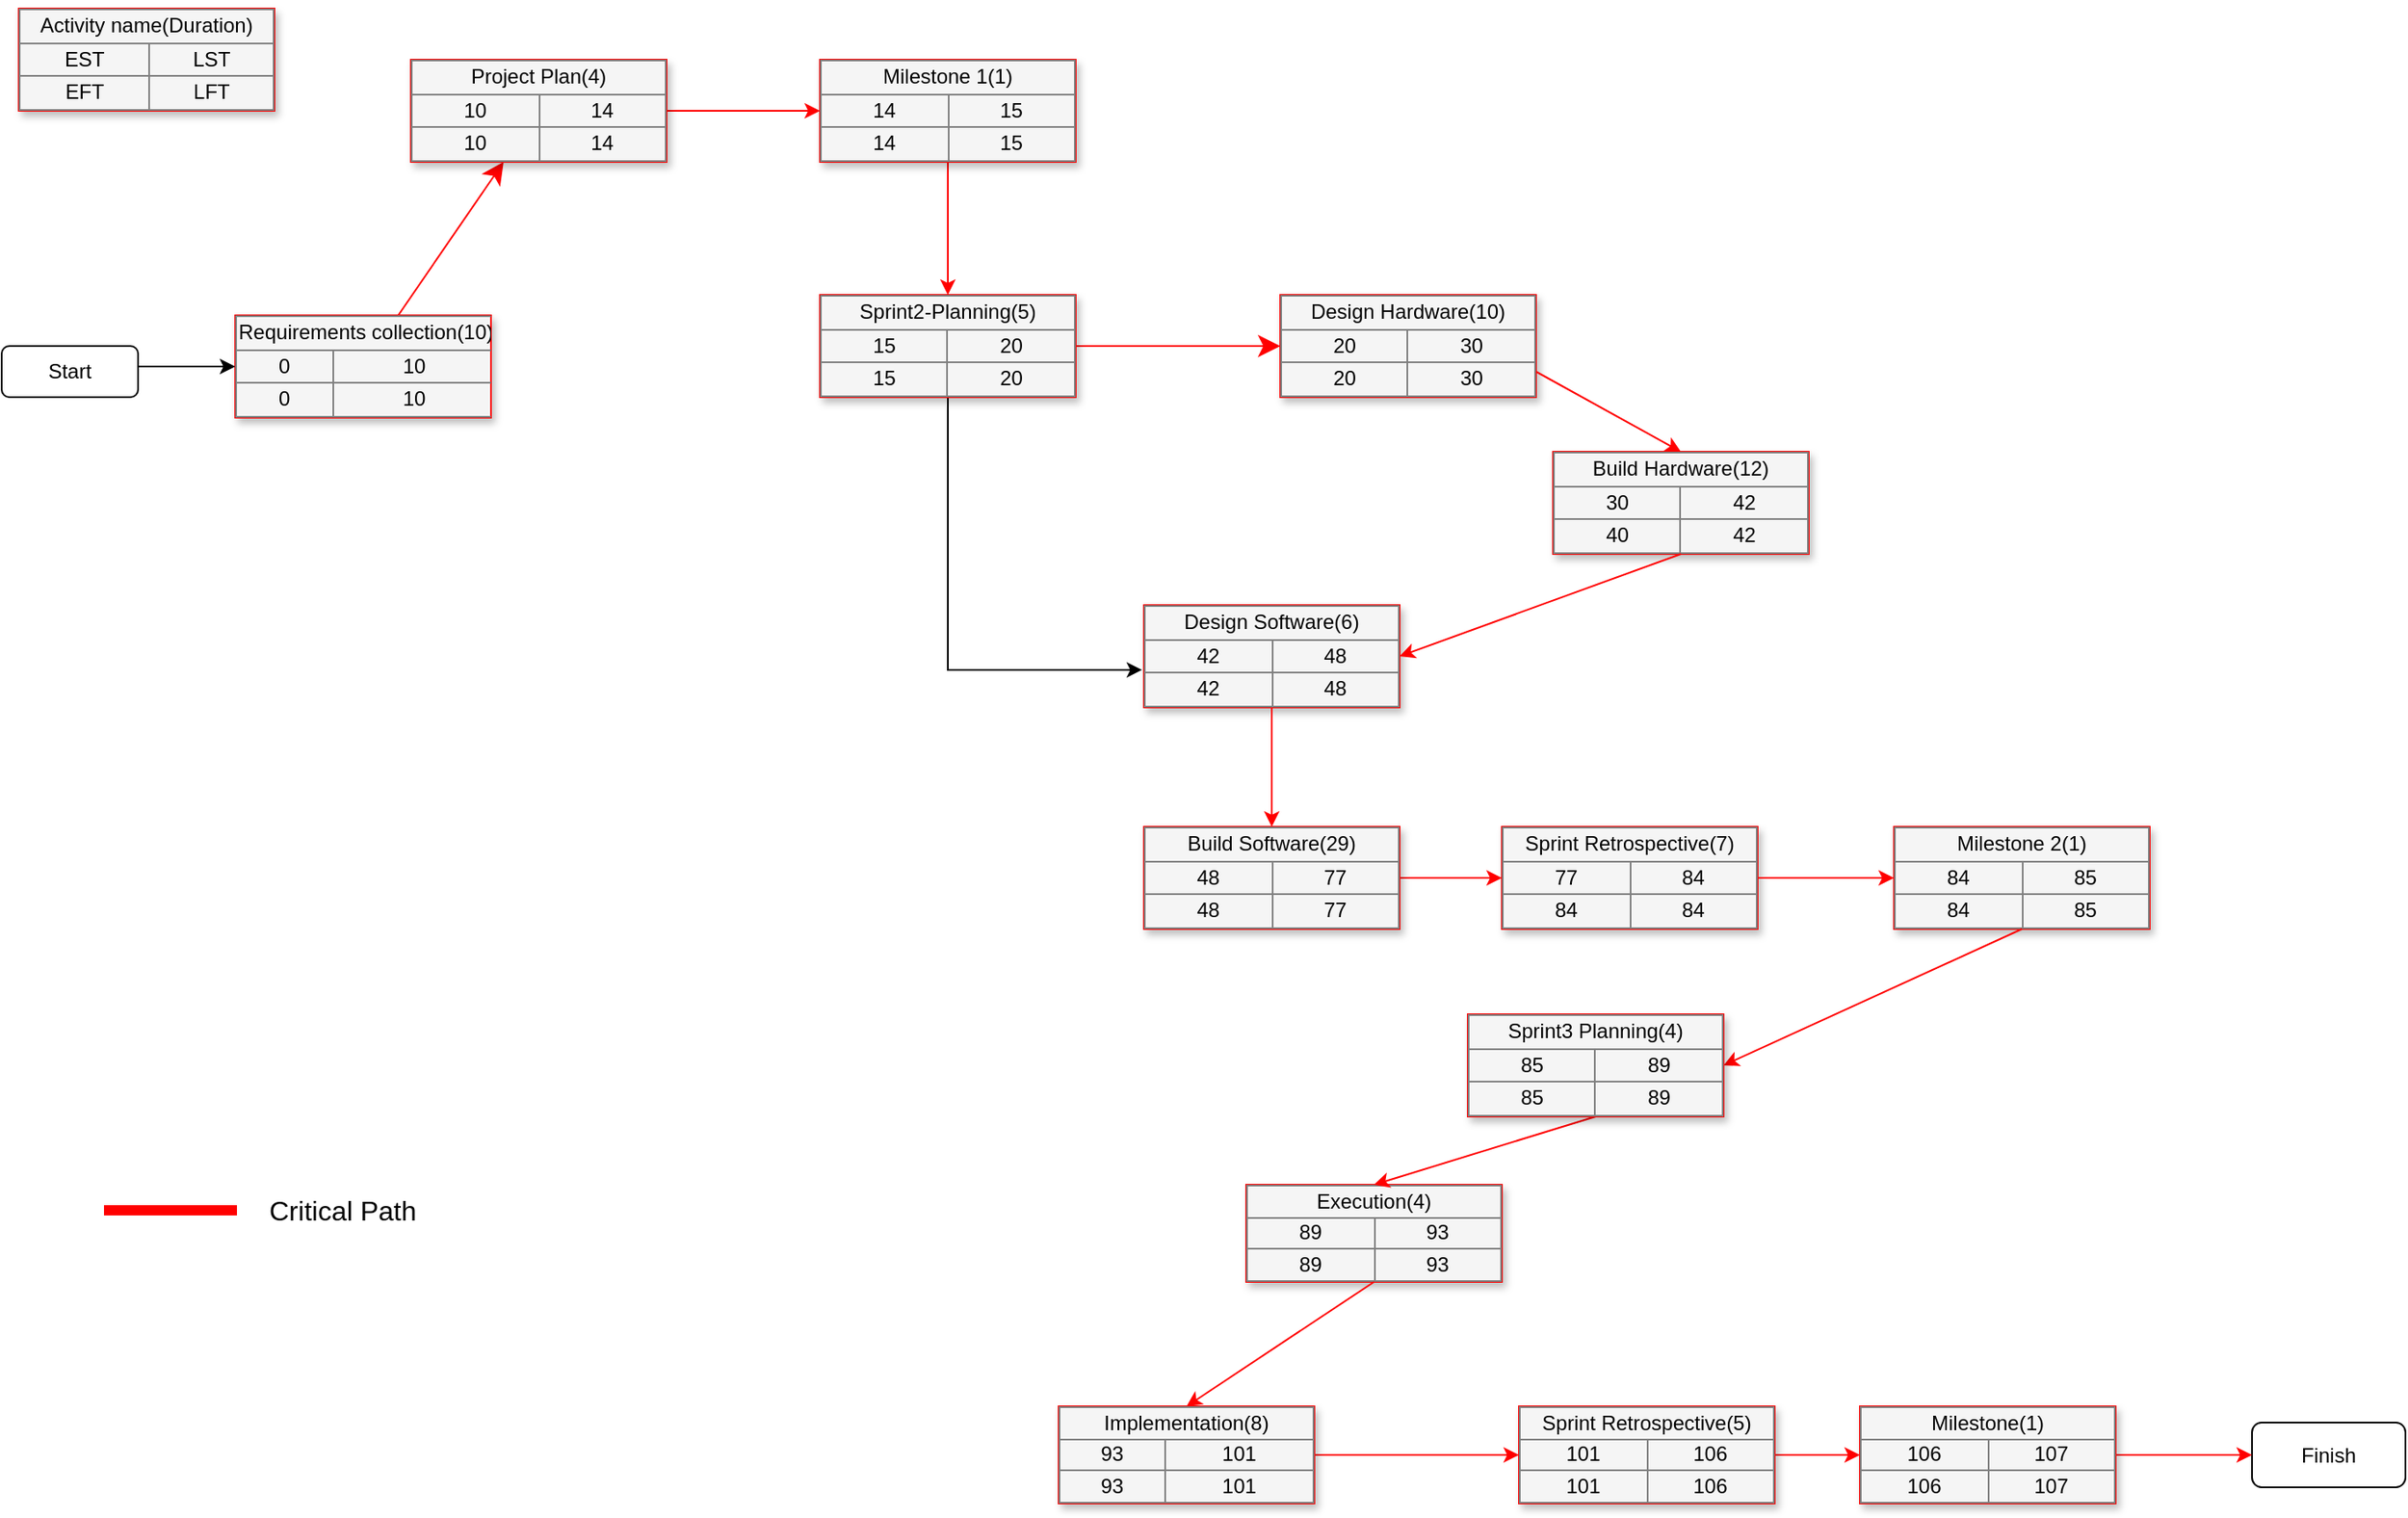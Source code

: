 <mxfile version="15.9.4" type="device"><diagram name="Page-1" id="9c096ad6-e400-ecc8-3e38-643d2caac077"><mxGraphModel dx="2370" dy="1323" grid="1" gridSize="10" guides="1" tooltips="1" connect="1" arrows="1" fold="1" page="1" pageScale="1.5" pageWidth="1169" pageHeight="826" background="none" math="0" shadow="0"><root><object label="" id="0"><mxCell style=";html=1;"/></object><mxCell id="1" style=";html=1;" parent="0"/><mxCell id="3cfceab9cabfe5b9-26" style="edgeStyle=none;curved=1;html=1;startSize=10;endArrow=classic;endFill=1;endSize=10;strokeColor=#FF0000;strokeWidth=1;fontSize=12;" parent="1" source="30e23a8a0b95c500-1" target="3cfceab9cabfe5b9-10" edge="1"><mxGeometry relative="1" as="geometry"/></mxCell><mxCell id="30e23a8a0b95c500-1" value="&lt;table border=&quot;1&quot; width=&quot;100%&quot; style=&quot;width: 100% ; height: 100% ; border-collapse: collapse&quot;&gt;&lt;tbody&gt;&lt;tr&gt;&lt;td colspan=&quot;2&quot; align=&quot;center&quot;&gt;Requirements collection(10)&lt;/td&gt;&lt;/tr&gt;&lt;tr&gt;&lt;td align=&quot;center&quot;&gt;0&lt;/td&gt;&lt;td align=&quot;center&quot;&gt;10&lt;/td&gt;&lt;/tr&gt;&lt;tr&gt;&lt;td align=&quot;center&quot;&gt;0&lt;/td&gt;&lt;td align=&quot;center&quot;&gt;10&lt;/td&gt;&lt;/tr&gt;&lt;/tbody&gt;&lt;/table&gt;" style="text;html=1;strokeColor=#FF0000;fillColor=#f5f5f5;overflow=fill;rounded=0;shadow=1;fontSize=12;align=center;" parent="1" vertex="1"><mxGeometry x="167" y="300" width="150" height="60" as="geometry"/></mxCell><mxCell id="3cfceab9cabfe5b9-7" value="&lt;table border=&quot;1&quot; width=&quot;100%&quot; style=&quot;width: 100% ; height: 100% ; border-collapse: collapse&quot;&gt;&lt;tbody&gt;&lt;tr&gt;&lt;td colspan=&quot;2&quot; align=&quot;center&quot;&gt;Build Hardware(12)&lt;/td&gt;&lt;/tr&gt;&lt;tr&gt;&lt;td align=&quot;center&quot;&gt;30&lt;/td&gt;&lt;td align=&quot;center&quot;&gt;42&lt;/td&gt;&lt;/tr&gt;&lt;tr&gt;&lt;td align=&quot;center&quot;&gt;40&lt;/td&gt;&lt;td align=&quot;center&quot;&gt;42&lt;/td&gt;&lt;/tr&gt;&lt;/tbody&gt;&lt;/table&gt;" style="text;html=1;strokeColor=#FF0000;fillColor=#f5f5f5;overflow=fill;rounded=0;shadow=1;fontSize=12;align=center;" parent="1" vertex="1"><mxGeometry x="940" y="380" width="150" height="60" as="geometry"/></mxCell><mxCell id="cL8e7qPcTuJ6KMjAlZ4S-4" style="edgeStyle=orthogonalEdgeStyle;rounded=0;orthogonalLoop=1;jettySize=auto;html=1;exitX=0.5;exitY=1;exitDx=0;exitDy=0;entryX=0.5;entryY=0;entryDx=0;entryDy=0;strokeColor=#FF0000;" parent="1" source="PXjdKtCHz5ti26dhXGiH-4" target="3cfceab9cabfe5b9-11" edge="1"><mxGeometry relative="1" as="geometry"><Array as="points"><mxPoint x="585" y="230"/><mxPoint x="585" y="230"/></Array></mxGeometry></mxCell><mxCell id="PXjdKtCHz5ti26dhXGiH-11" style="edgeStyle=orthogonalEdgeStyle;rounded=0;orthogonalLoop=1;jettySize=auto;html=1;fontSize=16;strokeColor=#FF0000;" edge="1" parent="1" source="3cfceab9cabfe5b9-10" target="PXjdKtCHz5ti26dhXGiH-4"><mxGeometry relative="1" as="geometry"/></mxCell><mxCell id="3cfceab9cabfe5b9-10" value="&lt;table border=&quot;1&quot; width=&quot;100%&quot; style=&quot;width: 100% ; height: 100% ; border-collapse: collapse&quot;&gt;&lt;tbody&gt;&lt;tr&gt;&lt;td colspan=&quot;2&quot; align=&quot;center&quot;&gt;Project Plan(4)&lt;/td&gt;&lt;/tr&gt;&lt;tr&gt;&lt;td align=&quot;center&quot;&gt;10&lt;/td&gt;&lt;td align=&quot;center&quot;&gt;14&lt;/td&gt;&lt;/tr&gt;&lt;tr&gt;&lt;td align=&quot;center&quot;&gt;10&lt;/td&gt;&lt;td align=&quot;center&quot;&gt;14&lt;/td&gt;&lt;/tr&gt;&lt;/tbody&gt;&lt;/table&gt;" style="text;html=1;strokeColor=#FF0000;fillColor=#f5f5f5;overflow=fill;rounded=0;shadow=1;fontSize=12;align=center;" parent="1" vertex="1"><mxGeometry x="270" y="150.0" width="150" height="60" as="geometry"/></mxCell><mxCell id="3cfceab9cabfe5b9-38" style="edgeStyle=none;curved=1;html=1;startSize=10;endArrow=classic;endFill=1;endSize=10;strokeWidth=1;fontSize=12;strokeColor=#FF0000;" parent="1" source="3cfceab9cabfe5b9-11" target="3cfceab9cabfe5b9-15" edge="1"><mxGeometry relative="1" as="geometry"/></mxCell><mxCell id="PXjdKtCHz5ti26dhXGiH-2" style="edgeStyle=orthogonalEdgeStyle;rounded=0;orthogonalLoop=1;jettySize=auto;html=1;exitX=0.5;exitY=1;exitDx=0;exitDy=0;entryX=-0.007;entryY=0.633;entryDx=0;entryDy=0;entryPerimeter=0;" edge="1" parent="1" source="3cfceab9cabfe5b9-11" target="cL8e7qPcTuJ6KMjAlZ4S-22"><mxGeometry relative="1" as="geometry"/></mxCell><mxCell id="3cfceab9cabfe5b9-11" value="&lt;table border=&quot;1&quot; width=&quot;100%&quot; style=&quot;width: 100% ; height: 100% ; border-collapse: collapse&quot;&gt;&lt;tbody&gt;&lt;tr&gt;&lt;td colspan=&quot;2&quot; align=&quot;center&quot;&gt;Sprint2-Planning(5)&lt;/td&gt;&lt;/tr&gt;&lt;tr&gt;&lt;td align=&quot;center&quot;&gt;15&lt;/td&gt;&lt;td align=&quot;center&quot;&gt;20&lt;/td&gt;&lt;/tr&gt;&lt;tr&gt;&lt;td align=&quot;center&quot;&gt;15&lt;/td&gt;&lt;td align=&quot;center&quot;&gt;20&lt;/td&gt;&lt;/tr&gt;&lt;/tbody&gt;&lt;/table&gt;" style="text;html=1;strokeColor=#FF0000;fillColor=#f5f5f5;overflow=fill;rounded=0;shadow=1;fontSize=12;align=center;" parent="1" vertex="1"><mxGeometry x="510" y="288" width="150" height="60" as="geometry"/></mxCell><mxCell id="3cfceab9cabfe5b9-15" value="&lt;table border=&quot;1&quot; width=&quot;100%&quot; style=&quot;width: 100% ; height: 100% ; border-collapse: collapse&quot;&gt;&lt;tbody&gt;&lt;tr&gt;&lt;td colspan=&quot;2&quot; align=&quot;center&quot;&gt;&lt;font style=&quot;font-size: 12px&quot;&gt;Design Hardware(10)&lt;/font&gt;&lt;/td&gt;&lt;/tr&gt;&lt;tr&gt;&lt;td align=&quot;center&quot;&gt;20&lt;/td&gt;&lt;td align=&quot;center&quot;&gt;30&lt;/td&gt;&lt;/tr&gt;&lt;tr&gt;&lt;td align=&quot;center&quot;&gt;20&lt;/td&gt;&lt;td align=&quot;center&quot;&gt;30&lt;/td&gt;&lt;/tr&gt;&lt;/tbody&gt;&lt;/table&gt;" style="text;html=1;strokeColor=#FF0000;fillColor=#f5f5f5;overflow=fill;rounded=0;shadow=1;fontSize=12;align=center;" parent="1" vertex="1"><mxGeometry x="780" y="288" width="150" height="60" as="geometry"/></mxCell><mxCell id="3cfceab9cabfe5b9-59" value="" style="line;strokeWidth=6;html=1;rounded=1;fontSize=12;align=center;verticalAlign=middle;strokeColor=#FF0000;endFill=1;endArrow=classic;endSize=10;startSize=10;" parent="1" vertex="1"><mxGeometry x="90" y="810" width="78" height="30" as="geometry"/></mxCell><mxCell id="3cfceab9cabfe5b9-60" value="&lt;font style=&quot;font-size: 16px&quot;&gt;Critical Path&lt;/font&gt;" style="text;html=1;strokeColor=none;fillColor=none;align=left;verticalAlign=middle;whiteSpace=wrap;rounded=0;shadow=1;fontSize=12;" parent="1" vertex="1"><mxGeometry x="185" y="810" width="165" height="30" as="geometry"/></mxCell><mxCell id="cL8e7qPcTuJ6KMjAlZ4S-1" value="&lt;table border=&quot;1&quot; width=&quot;100%&quot; style=&quot;width: 100% ; height: 100% ; border-collapse: collapse&quot;&gt;&lt;tbody&gt;&lt;tr&gt;&lt;td colspan=&quot;2&quot; align=&quot;center&quot;&gt;Activity name(Duration)&lt;/td&gt;&lt;/tr&gt;&lt;tr&gt;&lt;td align=&quot;center&quot;&gt;EST&lt;/td&gt;&lt;td align=&quot;center&quot;&gt;LST&lt;/td&gt;&lt;/tr&gt;&lt;tr&gt;&lt;td align=&quot;center&quot;&gt;EFT&lt;/td&gt;&lt;td align=&quot;center&quot;&gt;LFT&lt;/td&gt;&lt;/tr&gt;&lt;/tbody&gt;&lt;/table&gt;" style="text;html=1;strokeColor=#FF0000;fillColor=#f5f5f5;overflow=fill;rounded=0;shadow=1;fontSize=12;align=center;" parent="1" vertex="1"><mxGeometry x="40" y="120" width="150" height="60" as="geometry"/></mxCell><mxCell id="cL8e7qPcTuJ6KMjAlZ4S-3" style="edgeStyle=orthogonalEdgeStyle;rounded=0;orthogonalLoop=1;jettySize=auto;html=1;exitX=1;exitY=0.5;exitDx=0;exitDy=0;entryX=0;entryY=0.5;entryDx=0;entryDy=0;" parent="1" source="cL8e7qPcTuJ6KMjAlZ4S-2" target="30e23a8a0b95c500-1" edge="1"><mxGeometry relative="1" as="geometry"><Array as="points"><mxPoint x="110" y="330"/></Array></mxGeometry></mxCell><mxCell id="cL8e7qPcTuJ6KMjAlZ4S-2" value="Start" style="rounded=1;whiteSpace=wrap;html=1;" parent="1" vertex="1"><mxGeometry x="30" y="318" width="80" height="30" as="geometry"/></mxCell><mxCell id="cL8e7qPcTuJ6KMjAlZ4S-9" value="" style="endArrow=classic;html=1;rounded=0;exitX=1;exitY=0.75;exitDx=0;exitDy=0;entryX=0.5;entryY=0;entryDx=0;entryDy=0;strokeColor=#FF0000;" parent="1" source="3cfceab9cabfe5b9-15" target="3cfceab9cabfe5b9-7" edge="1"><mxGeometry width="50" height="50" relative="1" as="geometry"><mxPoint x="1055" y="408" as="sourcePoint"/><mxPoint x="670" y="600" as="targetPoint"/></mxGeometry></mxCell><mxCell id="cL8e7qPcTuJ6KMjAlZ4S-22" value="&lt;table border=&quot;1&quot; width=&quot;100%&quot; style=&quot;width: 100% ; height: 100% ; border-collapse: collapse&quot;&gt;&lt;tbody&gt;&lt;tr&gt;&lt;td colspan=&quot;2&quot; align=&quot;center&quot;&gt;Design Software(6)&lt;/td&gt;&lt;/tr&gt;&lt;tr&gt;&lt;td align=&quot;center&quot;&gt;42&lt;/td&gt;&lt;td align=&quot;center&quot;&gt;48&lt;/td&gt;&lt;/tr&gt;&lt;tr&gt;&lt;td align=&quot;center&quot;&gt;42&lt;/td&gt;&lt;td align=&quot;center&quot;&gt;48&lt;/td&gt;&lt;/tr&gt;&lt;/tbody&gt;&lt;/table&gt;" style="text;html=1;strokeColor=#FF0000;fillColor=#f5f5f5;overflow=fill;rounded=0;shadow=1;fontSize=12;align=center;" parent="1" vertex="1"><mxGeometry x="700" y="470" width="150" height="60" as="geometry"/></mxCell><mxCell id="cL8e7qPcTuJ6KMjAlZ4S-24" value="" style="endArrow=classic;html=1;rounded=0;strokeColor=#FF0000;entryX=1;entryY=0.5;entryDx=0;entryDy=0;exitX=0.5;exitY=1;exitDx=0;exitDy=0;" parent="1" source="3cfceab9cabfe5b9-7" target="cL8e7qPcTuJ6KMjAlZ4S-22" edge="1"><mxGeometry width="50" height="50" relative="1" as="geometry"><mxPoint x="710" y="732" as="sourcePoint"/><mxPoint x="760" y="682" as="targetPoint"/></mxGeometry></mxCell><mxCell id="PXjdKtCHz5ti26dhXGiH-3" style="edgeStyle=orthogonalEdgeStyle;rounded=0;orthogonalLoop=1;jettySize=auto;html=1;exitX=1;exitY=0.5;exitDx=0;exitDy=0;entryX=0;entryY=0.5;entryDx=0;entryDy=0;strokeColor=#FF0000;" edge="1" parent="1" source="cL8e7qPcTuJ6KMjAlZ4S-25" target="cL8e7qPcTuJ6KMjAlZ4S-31"><mxGeometry relative="1" as="geometry"/></mxCell><mxCell id="cL8e7qPcTuJ6KMjAlZ4S-25" value="&lt;table border=&quot;1&quot; width=&quot;100%&quot; style=&quot;width: 100% ; height: 100% ; border-collapse: collapse&quot;&gt;&lt;tbody&gt;&lt;tr&gt;&lt;td colspan=&quot;2&quot; align=&quot;center&quot;&gt;Build Software(29)&lt;/td&gt;&lt;/tr&gt;&lt;tr&gt;&lt;td align=&quot;center&quot;&gt;48&lt;/td&gt;&lt;td align=&quot;center&quot;&gt;77&lt;/td&gt;&lt;/tr&gt;&lt;tr&gt;&lt;td align=&quot;center&quot;&gt;48&lt;/td&gt;&lt;td align=&quot;center&quot;&gt;77&lt;/td&gt;&lt;/tr&gt;&lt;/tbody&gt;&lt;/table&gt;" style="text;html=1;strokeColor=#FF0000;fillColor=#f5f5f5;overflow=fill;rounded=0;shadow=1;fontSize=12;align=center;" parent="1" vertex="1"><mxGeometry x="700" y="600" width="150" height="60" as="geometry"/></mxCell><mxCell id="cL8e7qPcTuJ6KMjAlZ4S-26" value="" style="endArrow=classic;html=1;rounded=0;strokeColor=#FF0000;entryX=0.5;entryY=0;entryDx=0;entryDy=0;exitX=0.5;exitY=1;exitDx=0;exitDy=0;" parent="1" source="cL8e7qPcTuJ6KMjAlZ4S-22" target="cL8e7qPcTuJ6KMjAlZ4S-25" edge="1"><mxGeometry width="50" height="50" relative="1" as="geometry"><mxPoint x="740" y="852" as="sourcePoint"/><mxPoint x="790" y="802" as="targetPoint"/></mxGeometry></mxCell><mxCell id="cL8e7qPcTuJ6KMjAlZ4S-31" value="&lt;table border=&quot;1&quot; width=&quot;100%&quot; style=&quot;width: 100% ; height: 100% ; border-collapse: collapse&quot;&gt;&lt;tbody&gt;&lt;tr&gt;&lt;td colspan=&quot;2&quot; align=&quot;center&quot;&gt;Sprint Retrospective(7)&lt;/td&gt;&lt;/tr&gt;&lt;tr&gt;&lt;td align=&quot;center&quot;&gt;77&lt;/td&gt;&lt;td align=&quot;center&quot;&gt;84&lt;/td&gt;&lt;/tr&gt;&lt;tr&gt;&lt;td align=&quot;center&quot;&gt;84&lt;/td&gt;&lt;td align=&quot;center&quot;&gt;84&lt;/td&gt;&lt;/tr&gt;&lt;/tbody&gt;&lt;/table&gt;" style="text;html=1;strokeColor=#FF0000;fillColor=#f5f5f5;overflow=fill;rounded=0;shadow=1;fontSize=12;align=center;" parent="1" vertex="1"><mxGeometry x="910" y="600" width="150" height="60" as="geometry"/></mxCell><mxCell id="cL8e7qPcTuJ6KMjAlZ4S-43" value="&lt;table border=&quot;1&quot; width=&quot;100%&quot; style=&quot;width: 100% ; height: 100% ; border-collapse: collapse&quot;&gt;&lt;tbody&gt;&lt;tr&gt;&lt;td colspan=&quot;2&quot; align=&quot;center&quot;&gt;Milestone 2(1)&lt;/td&gt;&lt;/tr&gt;&lt;tr&gt;&lt;td align=&quot;center&quot;&gt;84&lt;/td&gt;&lt;td align=&quot;center&quot;&gt;85&lt;/td&gt;&lt;/tr&gt;&lt;tr&gt;&lt;td align=&quot;center&quot;&gt;84&lt;/td&gt;&lt;td align=&quot;center&quot;&gt;85&lt;/td&gt;&lt;/tr&gt;&lt;/tbody&gt;&lt;/table&gt;" style="text;html=1;strokeColor=#FF0000;fillColor=#f5f5f5;overflow=fill;rounded=0;shadow=1;fontSize=12;align=center;" parent="1" vertex="1"><mxGeometry x="1140" y="600" width="150" height="60" as="geometry"/></mxCell><mxCell id="cL8e7qPcTuJ6KMjAlZ4S-44" value="" style="endArrow=classic;html=1;rounded=0;strokeColor=#FF0000;entryX=0;entryY=0.5;entryDx=0;entryDy=0;exitX=1;exitY=0.5;exitDx=0;exitDy=0;" parent="1" source="cL8e7qPcTuJ6KMjAlZ4S-31" target="cL8e7qPcTuJ6KMjAlZ4S-43" edge="1"><mxGeometry width="50" height="50" relative="1" as="geometry"><mxPoint x="900" y="972" as="sourcePoint"/><mxPoint x="950" y="922" as="targetPoint"/></mxGeometry></mxCell><mxCell id="cL8e7qPcTuJ6KMjAlZ4S-48" value="&lt;table border=&quot;1&quot; width=&quot;100%&quot; style=&quot;width: 100% ; height: 100% ; border-collapse: collapse&quot;&gt;&lt;tbody&gt;&lt;tr&gt;&lt;td colspan=&quot;2&quot; align=&quot;center&quot;&gt;Execution(4)&lt;/td&gt;&lt;/tr&gt;&lt;tr&gt;&lt;td align=&quot;center&quot;&gt;89&lt;/td&gt;&lt;td align=&quot;center&quot;&gt;93&lt;/td&gt;&lt;/tr&gt;&lt;tr&gt;&lt;td align=&quot;center&quot;&gt;89&lt;/td&gt;&lt;td align=&quot;center&quot;&gt;93&lt;/td&gt;&lt;/tr&gt;&lt;/tbody&gt;&lt;/table&gt;" style="text;html=1;strokeColor=#FF0000;fillColor=#f5f5f5;overflow=fill;rounded=0;shadow=1;fontSize=12;align=center;" parent="1" vertex="1"><mxGeometry x="760" y="810" width="150" height="57" as="geometry"/></mxCell><mxCell id="cL8e7qPcTuJ6KMjAlZ4S-50" value="" style="endArrow=classic;html=1;rounded=0;strokeColor=#FF0000;exitX=0.5;exitY=1;exitDx=0;exitDy=0;entryX=1;entryY=0.5;entryDx=0;entryDy=0;" parent="1" source="cL8e7qPcTuJ6KMjAlZ4S-43" edge="1" target="PXjdKtCHz5ti26dhXGiH-5"><mxGeometry width="50" height="50" relative="1" as="geometry"><mxPoint x="1080" y="1130" as="sourcePoint"/><mxPoint x="1170" y="740" as="targetPoint"/></mxGeometry></mxCell><mxCell id="cL8e7qPcTuJ6KMjAlZ4S-51" value="" style="endArrow=classic;html=1;rounded=0;strokeColor=#FF0000;exitX=0.5;exitY=1;exitDx=0;exitDy=0;entryX=0.5;entryY=0;entryDx=0;entryDy=0;" parent="1" source="PXjdKtCHz5ti26dhXGiH-5" target="cL8e7qPcTuJ6KMjAlZ4S-48" edge="1"><mxGeometry width="50" height="50" relative="1" as="geometry"><mxPoint x="1245" y="710" as="sourcePoint"/><mxPoint x="1170" y="980" as="targetPoint"/></mxGeometry></mxCell><mxCell id="PXjdKtCHz5ti26dhXGiH-7" style="edgeStyle=orthogonalEdgeStyle;rounded=0;orthogonalLoop=1;jettySize=auto;html=1;fontSize=16;strokeColor=#FF0000;" edge="1" parent="1" source="cL8e7qPcTuJ6KMjAlZ4S-52" target="PXjdKtCHz5ti26dhXGiH-6"><mxGeometry relative="1" as="geometry"/></mxCell><mxCell id="cL8e7qPcTuJ6KMjAlZ4S-52" value="&lt;table border=&quot;1&quot; width=&quot;100%&quot; style=&quot;width: 100% ; height: 100% ; border-collapse: collapse&quot;&gt;&lt;tbody&gt;&lt;tr&gt;&lt;td colspan=&quot;2&quot; align=&quot;center&quot;&gt;Implementation(8)&lt;/td&gt;&lt;/tr&gt;&lt;tr&gt;&lt;td align=&quot;center&quot;&gt;93&lt;/td&gt;&lt;td align=&quot;center&quot;&gt;101&lt;/td&gt;&lt;/tr&gt;&lt;tr&gt;&lt;td align=&quot;center&quot;&gt;93&lt;/td&gt;&lt;td align=&quot;center&quot;&gt;101&lt;/td&gt;&lt;/tr&gt;&lt;/tbody&gt;&lt;/table&gt;" style="text;html=1;strokeColor=#FF0000;fillColor=#f5f5f5;overflow=fill;rounded=0;shadow=1;fontSize=12;align=center;" parent="1" vertex="1"><mxGeometry x="650" y="940" width="150" height="57" as="geometry"/></mxCell><mxCell id="cL8e7qPcTuJ6KMjAlZ4S-53" value="" style="endArrow=classic;html=1;rounded=0;strokeColor=#FF0000;entryX=0.5;entryY=0;entryDx=0;entryDy=0;exitX=0.5;exitY=1;exitDx=0;exitDy=0;" parent="1" source="cL8e7qPcTuJ6KMjAlZ4S-48" target="cL8e7qPcTuJ6KMjAlZ4S-52" edge="1"><mxGeometry width="50" height="50" relative="1" as="geometry"><mxPoint x="1300" y="1040" as="sourcePoint"/><mxPoint x="1350" y="990" as="targetPoint"/></mxGeometry></mxCell><mxCell id="cL8e7qPcTuJ6KMjAlZ4S-63" value="Finish" style="rounded=1;whiteSpace=wrap;html=1;strokeColor=#000000;" parent="1" vertex="1"><mxGeometry x="1350" y="949.5" width="90" height="38" as="geometry"/></mxCell><mxCell id="PXjdKtCHz5ti26dhXGiH-4" value="&lt;table border=&quot;1&quot; width=&quot;100%&quot; style=&quot;width: 100% ; height: 100% ; border-collapse: collapse&quot;&gt;&lt;tbody&gt;&lt;tr&gt;&lt;td colspan=&quot;2&quot; align=&quot;center&quot;&gt;Milestone 1(1)&lt;/td&gt;&lt;/tr&gt;&lt;tr&gt;&lt;td align=&quot;center&quot;&gt;14&lt;/td&gt;&lt;td align=&quot;center&quot;&gt;15&lt;/td&gt;&lt;/tr&gt;&lt;tr&gt;&lt;td align=&quot;center&quot;&gt;14&lt;/td&gt;&lt;td align=&quot;center&quot;&gt;15&lt;/td&gt;&lt;/tr&gt;&lt;/tbody&gt;&lt;/table&gt;" style="text;html=1;strokeColor=#FF0000;fillColor=#f5f5f5;overflow=fill;rounded=0;shadow=1;fontSize=12;align=center;" vertex="1" parent="1"><mxGeometry x="510" y="150.0" width="150" height="60" as="geometry"/></mxCell><mxCell id="PXjdKtCHz5ti26dhXGiH-5" value="&lt;table border=&quot;1&quot; width=&quot;100%&quot; style=&quot;width: 100% ; height: 100% ; border-collapse: collapse&quot;&gt;&lt;tbody&gt;&lt;tr&gt;&lt;td colspan=&quot;2&quot; align=&quot;center&quot;&gt;Sprint3 Planning(4)&lt;/td&gt;&lt;/tr&gt;&lt;tr&gt;&lt;td align=&quot;center&quot;&gt;85&lt;/td&gt;&lt;td align=&quot;center&quot;&gt;89&lt;/td&gt;&lt;/tr&gt;&lt;tr&gt;&lt;td align=&quot;center&quot;&gt;85&lt;/td&gt;&lt;td align=&quot;center&quot;&gt;89&lt;/td&gt;&lt;/tr&gt;&lt;/tbody&gt;&lt;/table&gt;" style="text;html=1;strokeColor=#FF0000;fillColor=#f5f5f5;overflow=fill;rounded=0;shadow=1;fontSize=12;align=center;" vertex="1" parent="1"><mxGeometry x="890" y="710" width="150" height="60" as="geometry"/></mxCell><mxCell id="PXjdKtCHz5ti26dhXGiH-9" style="edgeStyle=orthogonalEdgeStyle;rounded=0;orthogonalLoop=1;jettySize=auto;html=1;fontSize=16;strokeColor=#FF0000;" edge="1" parent="1" source="PXjdKtCHz5ti26dhXGiH-6" target="PXjdKtCHz5ti26dhXGiH-8"><mxGeometry relative="1" as="geometry"/></mxCell><mxCell id="PXjdKtCHz5ti26dhXGiH-6" value="&lt;table border=&quot;1&quot; width=&quot;100%&quot; style=&quot;width: 100% ; height: 100% ; border-collapse: collapse&quot;&gt;&lt;tbody&gt;&lt;tr&gt;&lt;td colspan=&quot;2&quot; align=&quot;center&quot;&gt;Sprint Retrospective(5)&lt;/td&gt;&lt;/tr&gt;&lt;tr&gt;&lt;td align=&quot;center&quot;&gt;101&lt;/td&gt;&lt;td align=&quot;center&quot;&gt;106&lt;/td&gt;&lt;/tr&gt;&lt;tr&gt;&lt;td align=&quot;center&quot;&gt;101&lt;/td&gt;&lt;td align=&quot;center&quot;&gt;106&lt;/td&gt;&lt;/tr&gt;&lt;/tbody&gt;&lt;/table&gt;" style="text;html=1;strokeColor=#FF0000;fillColor=#f5f5f5;overflow=fill;rounded=0;shadow=1;fontSize=12;align=center;" vertex="1" parent="1"><mxGeometry x="920" y="940" width="150" height="57" as="geometry"/></mxCell><mxCell id="PXjdKtCHz5ti26dhXGiH-10" style="edgeStyle=orthogonalEdgeStyle;rounded=0;orthogonalLoop=1;jettySize=auto;html=1;entryX=0;entryY=0.5;entryDx=0;entryDy=0;fontSize=16;strokeColor=#FF0000;" edge="1" parent="1" source="PXjdKtCHz5ti26dhXGiH-8" target="cL8e7qPcTuJ6KMjAlZ4S-63"><mxGeometry relative="1" as="geometry"/></mxCell><mxCell id="PXjdKtCHz5ti26dhXGiH-8" value="&lt;table border=&quot;1&quot; width=&quot;100%&quot; style=&quot;width: 100% ; height: 100% ; border-collapse: collapse&quot;&gt;&lt;tbody&gt;&lt;tr&gt;&lt;td colspan=&quot;2&quot; align=&quot;center&quot;&gt;Milestone(1)&lt;/td&gt;&lt;/tr&gt;&lt;tr&gt;&lt;td align=&quot;center&quot;&gt;106&lt;/td&gt;&lt;td align=&quot;center&quot;&gt;107&lt;/td&gt;&lt;/tr&gt;&lt;tr&gt;&lt;td align=&quot;center&quot;&gt;106&lt;/td&gt;&lt;td align=&quot;center&quot;&gt;107&lt;/td&gt;&lt;/tr&gt;&lt;/tbody&gt;&lt;/table&gt;" style="text;html=1;strokeColor=#FF0000;fillColor=#f5f5f5;overflow=fill;rounded=0;shadow=1;fontSize=12;align=center;" vertex="1" parent="1"><mxGeometry x="1120" y="940" width="150" height="57" as="geometry"/></mxCell></root></mxGraphModel></diagram></mxfile>